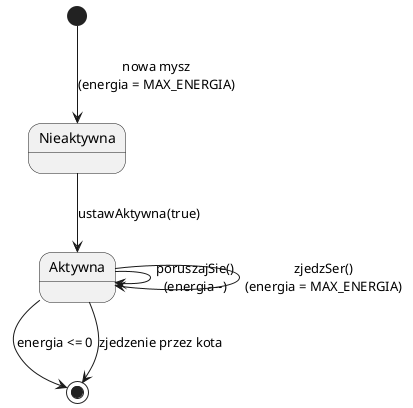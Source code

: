 @startuml
[*] --> Nieaktywna : nowa mysz\n(energia = MAX_ENERGIA)
Nieaktywna --> Aktywna : ustawAktywna(true)
Aktywna --> Aktywna : poruszajSie()\n(energia--)
Aktywna --> Aktywna : zjedzSer()\n(energia = MAX_ENERGIA)
Aktywna --> [*] : energia <= 0
Aktywna --> [*] : zjedzenie przez kota
@enduml